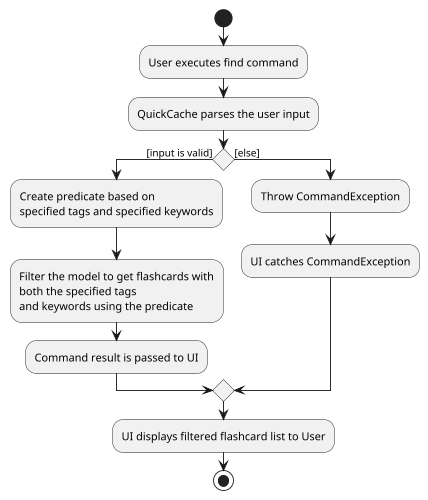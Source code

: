 @startuml
scale max 500 height

start

:User executes find command;
:QuickCache parses the user input;
if () then ([input is valid])
    :Create predicate based on
    specified tags and specified keywords;
    :Filter the model to get flashcards with
    both the specified tags
    and keywords using the predicate;
    :Command result is passed to UI;
else ([else])
    :Throw CommandException;
    :UI catches CommandException;
endif
    :UI displays filtered flashcard list to User;
stop
@enduml
